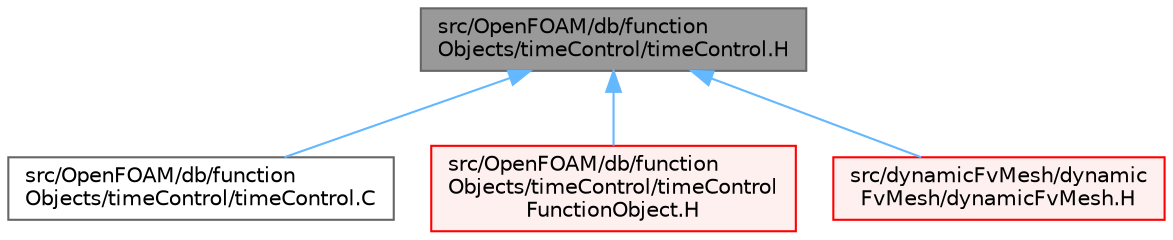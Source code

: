 digraph "src/OpenFOAM/db/functionObjects/timeControl/timeControl.H"
{
 // LATEX_PDF_SIZE
  bgcolor="transparent";
  edge [fontname=Helvetica,fontsize=10,labelfontname=Helvetica,labelfontsize=10];
  node [fontname=Helvetica,fontsize=10,shape=box,height=0.2,width=0.4];
  Node1 [id="Node000001",label="src/OpenFOAM/db/function\lObjects/timeControl/timeControl.H",height=0.2,width=0.4,color="gray40", fillcolor="grey60", style="filled", fontcolor="black",tooltip=" "];
  Node1 -> Node2 [id="edge1_Node000001_Node000002",dir="back",color="steelblue1",style="solid",tooltip=" "];
  Node2 [id="Node000002",label="src/OpenFOAM/db/function\lObjects/timeControl/timeControl.C",height=0.2,width=0.4,color="grey40", fillcolor="white", style="filled",URL="$timeControl_8C.html",tooltip=" "];
  Node1 -> Node3 [id="edge2_Node000001_Node000003",dir="back",color="steelblue1",style="solid",tooltip=" "];
  Node3 [id="Node000003",label="src/OpenFOAM/db/function\lObjects/timeControl/timeControl\lFunctionObject.H",height=0.2,width=0.4,color="red", fillcolor="#FFF0F0", style="filled",URL="$timeControlFunctionObject_8H.html",tooltip=" "];
  Node1 -> Node7 [id="edge3_Node000001_Node000007",dir="back",color="steelblue1",style="solid",tooltip=" "];
  Node7 [id="Node000007",label="src/dynamicFvMesh/dynamic\lFvMesh/dynamicFvMesh.H",height=0.2,width=0.4,color="red", fillcolor="#FFF0F0", style="filled",URL="$dynamicFvMesh_8H.html",tooltip=" "];
}
